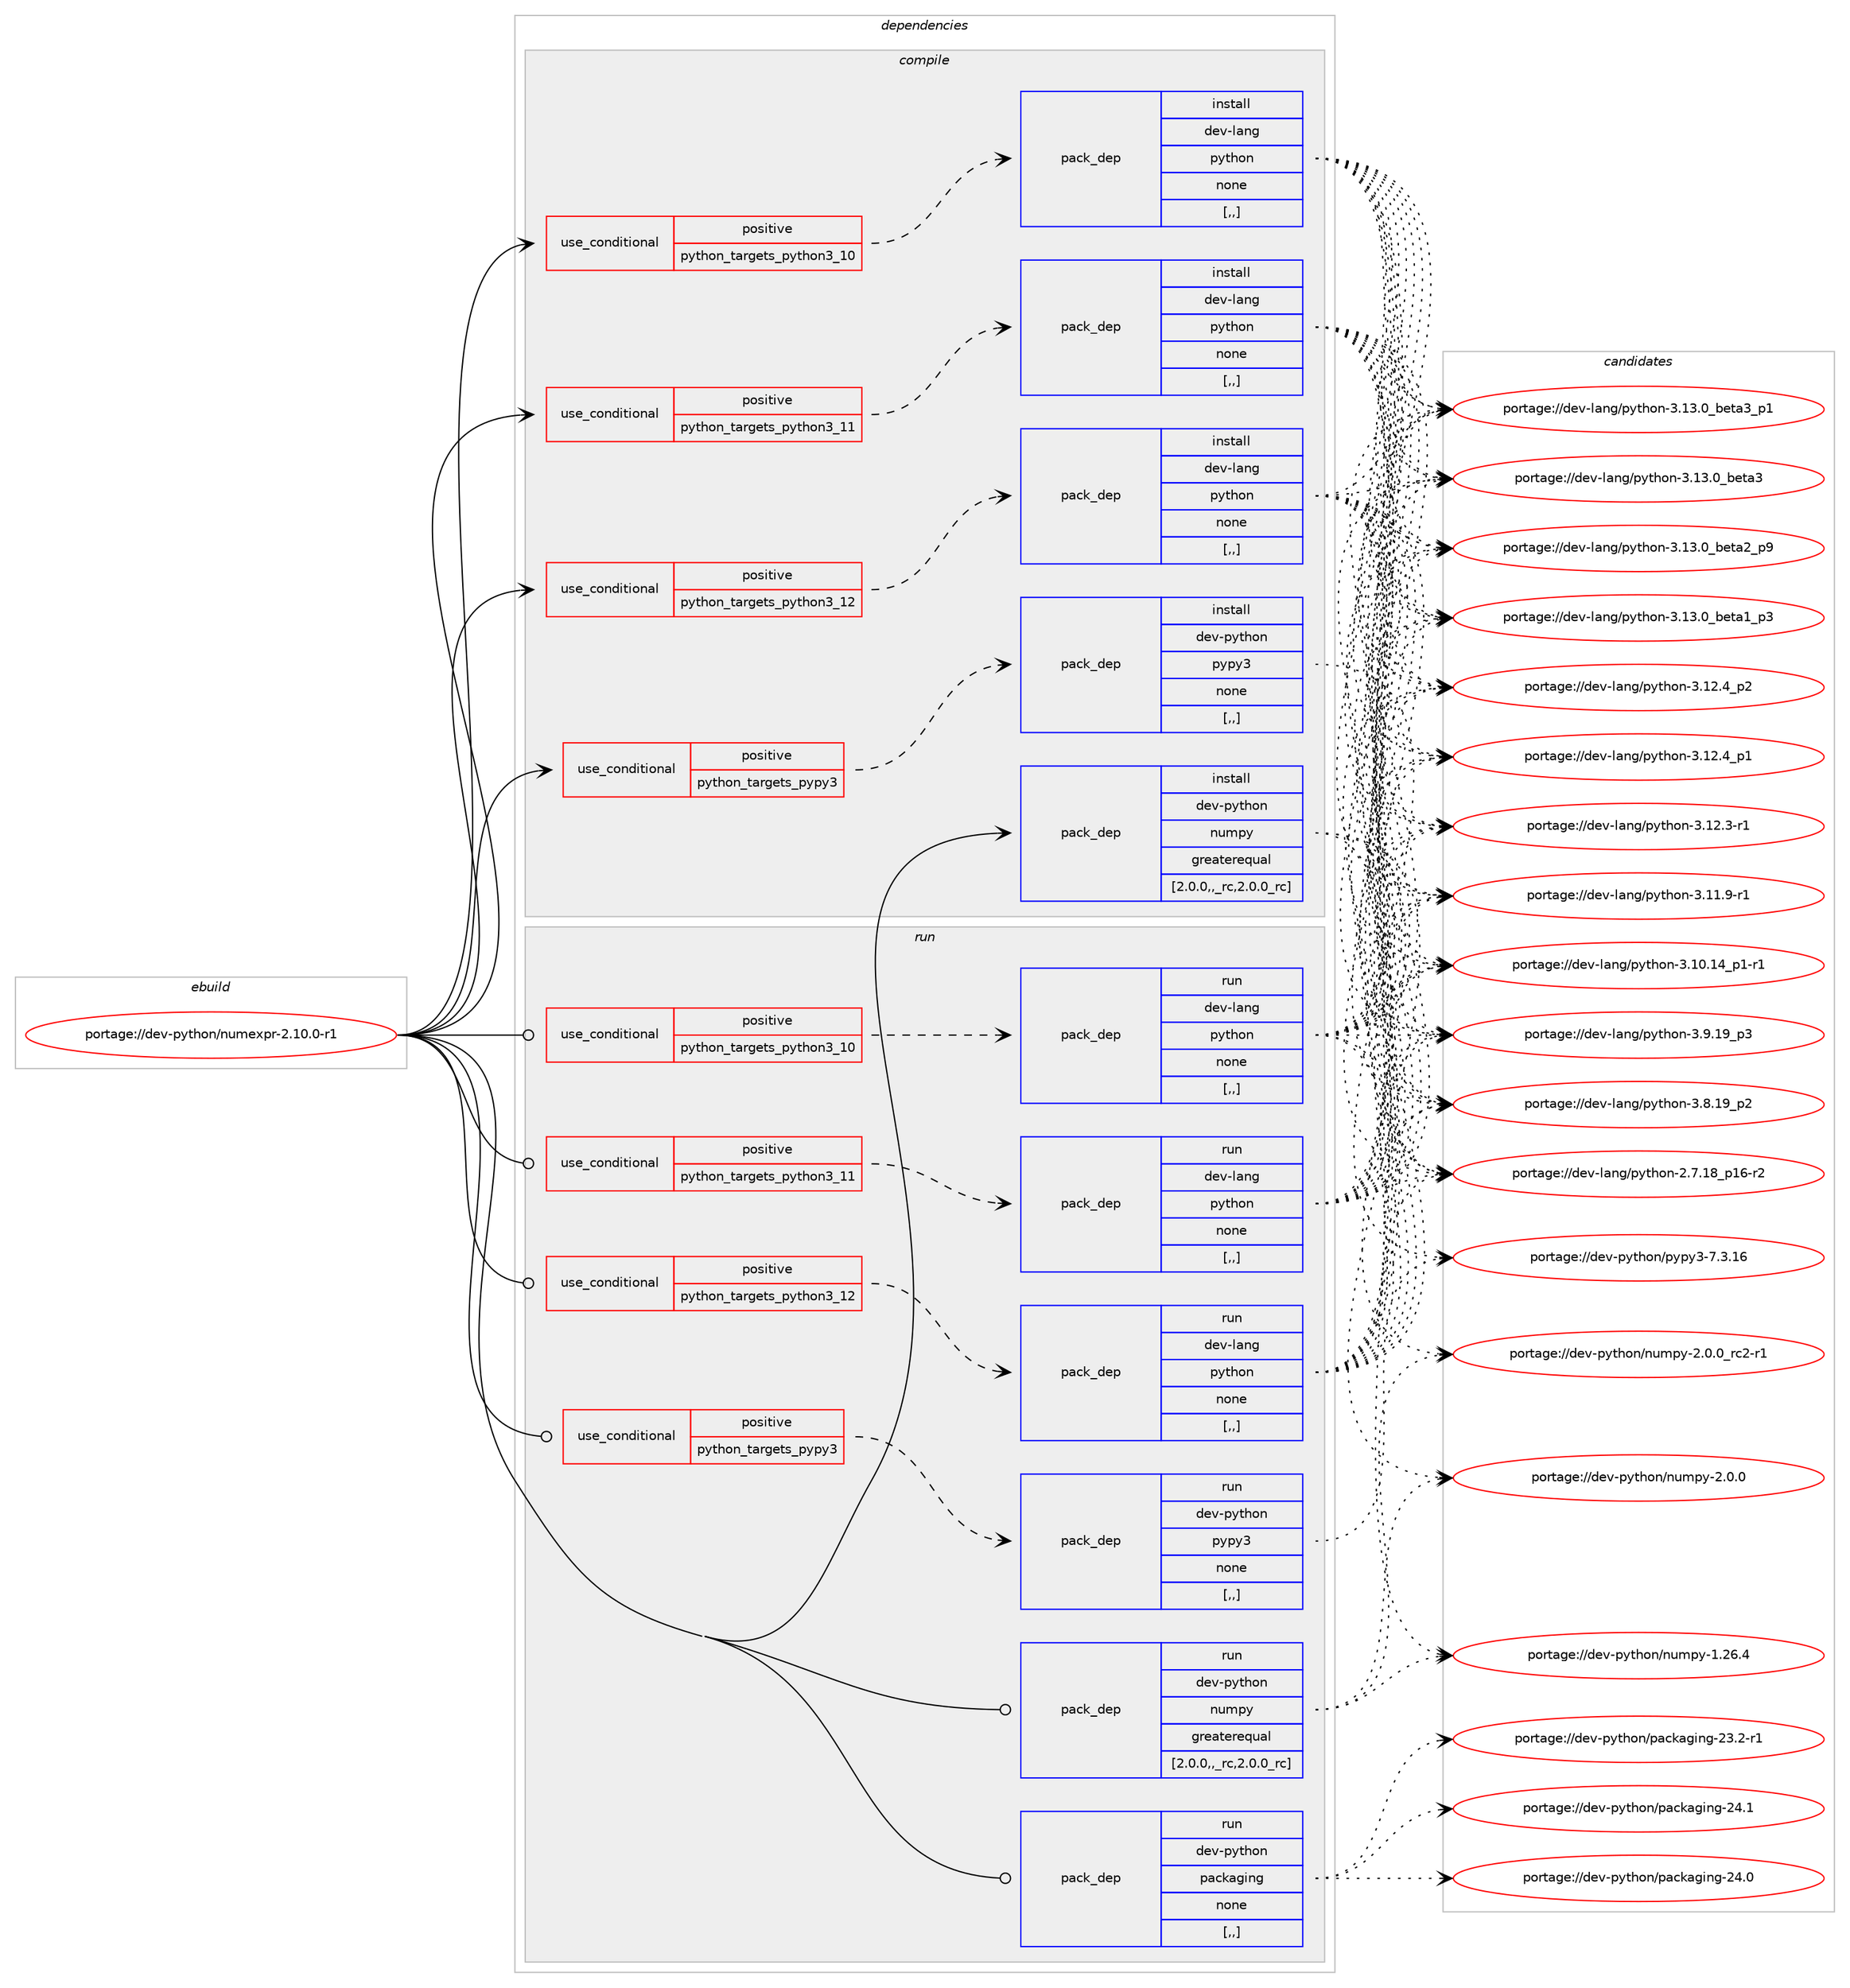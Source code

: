 digraph prolog {

# *************
# Graph options
# *************

newrank=true;
concentrate=true;
compound=true;
graph [rankdir=LR,fontname=Helvetica,fontsize=10,ranksep=1.5];#, ranksep=2.5, nodesep=0.2];
edge  [arrowhead=vee];
node  [fontname=Helvetica,fontsize=10];

# **********
# The ebuild
# **********

subgraph cluster_leftcol {
color=gray;
rank=same;
label=<<i>ebuild</i>>;
id [label="portage://dev-python/numexpr-2.10.0-r1", color=red, width=4, href="../dev-python/numexpr-2.10.0-r1.svg"];
}

# ****************
# The dependencies
# ****************

subgraph cluster_midcol {
color=gray;
label=<<i>dependencies</i>>;
subgraph cluster_compile {
fillcolor="#eeeeee";
style=filled;
label=<<i>compile</i>>;
subgraph cond34968 {
dependency151572 [label=<<TABLE BORDER="0" CELLBORDER="1" CELLSPACING="0" CELLPADDING="4"><TR><TD ROWSPAN="3" CELLPADDING="10">use_conditional</TD></TR><TR><TD>positive</TD></TR><TR><TD>python_targets_pypy3</TD></TR></TABLE>>, shape=none, color=red];
subgraph pack115369 {
dependency151573 [label=<<TABLE BORDER="0" CELLBORDER="1" CELLSPACING="0" CELLPADDING="4" WIDTH="220"><TR><TD ROWSPAN="6" CELLPADDING="30">pack_dep</TD></TR><TR><TD WIDTH="110">install</TD></TR><TR><TD>dev-python</TD></TR><TR><TD>pypy3</TD></TR><TR><TD>none</TD></TR><TR><TD>[,,]</TD></TR></TABLE>>, shape=none, color=blue];
}
dependency151572:e -> dependency151573:w [weight=20,style="dashed",arrowhead="vee"];
}
id:e -> dependency151572:w [weight=20,style="solid",arrowhead="vee"];
subgraph cond34969 {
dependency151574 [label=<<TABLE BORDER="0" CELLBORDER="1" CELLSPACING="0" CELLPADDING="4"><TR><TD ROWSPAN="3" CELLPADDING="10">use_conditional</TD></TR><TR><TD>positive</TD></TR><TR><TD>python_targets_python3_10</TD></TR></TABLE>>, shape=none, color=red];
subgraph pack115370 {
dependency151575 [label=<<TABLE BORDER="0" CELLBORDER="1" CELLSPACING="0" CELLPADDING="4" WIDTH="220"><TR><TD ROWSPAN="6" CELLPADDING="30">pack_dep</TD></TR><TR><TD WIDTH="110">install</TD></TR><TR><TD>dev-lang</TD></TR><TR><TD>python</TD></TR><TR><TD>none</TD></TR><TR><TD>[,,]</TD></TR></TABLE>>, shape=none, color=blue];
}
dependency151574:e -> dependency151575:w [weight=20,style="dashed",arrowhead="vee"];
}
id:e -> dependency151574:w [weight=20,style="solid",arrowhead="vee"];
subgraph cond34970 {
dependency151576 [label=<<TABLE BORDER="0" CELLBORDER="1" CELLSPACING="0" CELLPADDING="4"><TR><TD ROWSPAN="3" CELLPADDING="10">use_conditional</TD></TR><TR><TD>positive</TD></TR><TR><TD>python_targets_python3_11</TD></TR></TABLE>>, shape=none, color=red];
subgraph pack115371 {
dependency151577 [label=<<TABLE BORDER="0" CELLBORDER="1" CELLSPACING="0" CELLPADDING="4" WIDTH="220"><TR><TD ROWSPAN="6" CELLPADDING="30">pack_dep</TD></TR><TR><TD WIDTH="110">install</TD></TR><TR><TD>dev-lang</TD></TR><TR><TD>python</TD></TR><TR><TD>none</TD></TR><TR><TD>[,,]</TD></TR></TABLE>>, shape=none, color=blue];
}
dependency151576:e -> dependency151577:w [weight=20,style="dashed",arrowhead="vee"];
}
id:e -> dependency151576:w [weight=20,style="solid",arrowhead="vee"];
subgraph cond34971 {
dependency151578 [label=<<TABLE BORDER="0" CELLBORDER="1" CELLSPACING="0" CELLPADDING="4"><TR><TD ROWSPAN="3" CELLPADDING="10">use_conditional</TD></TR><TR><TD>positive</TD></TR><TR><TD>python_targets_python3_12</TD></TR></TABLE>>, shape=none, color=red];
subgraph pack115372 {
dependency151579 [label=<<TABLE BORDER="0" CELLBORDER="1" CELLSPACING="0" CELLPADDING="4" WIDTH="220"><TR><TD ROWSPAN="6" CELLPADDING="30">pack_dep</TD></TR><TR><TD WIDTH="110">install</TD></TR><TR><TD>dev-lang</TD></TR><TR><TD>python</TD></TR><TR><TD>none</TD></TR><TR><TD>[,,]</TD></TR></TABLE>>, shape=none, color=blue];
}
dependency151578:e -> dependency151579:w [weight=20,style="dashed",arrowhead="vee"];
}
id:e -> dependency151578:w [weight=20,style="solid",arrowhead="vee"];
subgraph pack115373 {
dependency151580 [label=<<TABLE BORDER="0" CELLBORDER="1" CELLSPACING="0" CELLPADDING="4" WIDTH="220"><TR><TD ROWSPAN="6" CELLPADDING="30">pack_dep</TD></TR><TR><TD WIDTH="110">install</TD></TR><TR><TD>dev-python</TD></TR><TR><TD>numpy</TD></TR><TR><TD>greaterequal</TD></TR><TR><TD>[2.0.0,,_rc,2.0.0_rc]</TD></TR></TABLE>>, shape=none, color=blue];
}
id:e -> dependency151580:w [weight=20,style="solid",arrowhead="vee"];
}
subgraph cluster_compileandrun {
fillcolor="#eeeeee";
style=filled;
label=<<i>compile and run</i>>;
}
subgraph cluster_run {
fillcolor="#eeeeee";
style=filled;
label=<<i>run</i>>;
subgraph cond34972 {
dependency151581 [label=<<TABLE BORDER="0" CELLBORDER="1" CELLSPACING="0" CELLPADDING="4"><TR><TD ROWSPAN="3" CELLPADDING="10">use_conditional</TD></TR><TR><TD>positive</TD></TR><TR><TD>python_targets_pypy3</TD></TR></TABLE>>, shape=none, color=red];
subgraph pack115374 {
dependency151582 [label=<<TABLE BORDER="0" CELLBORDER="1" CELLSPACING="0" CELLPADDING="4" WIDTH="220"><TR><TD ROWSPAN="6" CELLPADDING="30">pack_dep</TD></TR><TR><TD WIDTH="110">run</TD></TR><TR><TD>dev-python</TD></TR><TR><TD>pypy3</TD></TR><TR><TD>none</TD></TR><TR><TD>[,,]</TD></TR></TABLE>>, shape=none, color=blue];
}
dependency151581:e -> dependency151582:w [weight=20,style="dashed",arrowhead="vee"];
}
id:e -> dependency151581:w [weight=20,style="solid",arrowhead="odot"];
subgraph cond34973 {
dependency151583 [label=<<TABLE BORDER="0" CELLBORDER="1" CELLSPACING="0" CELLPADDING="4"><TR><TD ROWSPAN="3" CELLPADDING="10">use_conditional</TD></TR><TR><TD>positive</TD></TR><TR><TD>python_targets_python3_10</TD></TR></TABLE>>, shape=none, color=red];
subgraph pack115375 {
dependency151584 [label=<<TABLE BORDER="0" CELLBORDER="1" CELLSPACING="0" CELLPADDING="4" WIDTH="220"><TR><TD ROWSPAN="6" CELLPADDING="30">pack_dep</TD></TR><TR><TD WIDTH="110">run</TD></TR><TR><TD>dev-lang</TD></TR><TR><TD>python</TD></TR><TR><TD>none</TD></TR><TR><TD>[,,]</TD></TR></TABLE>>, shape=none, color=blue];
}
dependency151583:e -> dependency151584:w [weight=20,style="dashed",arrowhead="vee"];
}
id:e -> dependency151583:w [weight=20,style="solid",arrowhead="odot"];
subgraph cond34974 {
dependency151585 [label=<<TABLE BORDER="0" CELLBORDER="1" CELLSPACING="0" CELLPADDING="4"><TR><TD ROWSPAN="3" CELLPADDING="10">use_conditional</TD></TR><TR><TD>positive</TD></TR><TR><TD>python_targets_python3_11</TD></TR></TABLE>>, shape=none, color=red];
subgraph pack115376 {
dependency151586 [label=<<TABLE BORDER="0" CELLBORDER="1" CELLSPACING="0" CELLPADDING="4" WIDTH="220"><TR><TD ROWSPAN="6" CELLPADDING="30">pack_dep</TD></TR><TR><TD WIDTH="110">run</TD></TR><TR><TD>dev-lang</TD></TR><TR><TD>python</TD></TR><TR><TD>none</TD></TR><TR><TD>[,,]</TD></TR></TABLE>>, shape=none, color=blue];
}
dependency151585:e -> dependency151586:w [weight=20,style="dashed",arrowhead="vee"];
}
id:e -> dependency151585:w [weight=20,style="solid",arrowhead="odot"];
subgraph cond34975 {
dependency151587 [label=<<TABLE BORDER="0" CELLBORDER="1" CELLSPACING="0" CELLPADDING="4"><TR><TD ROWSPAN="3" CELLPADDING="10">use_conditional</TD></TR><TR><TD>positive</TD></TR><TR><TD>python_targets_python3_12</TD></TR></TABLE>>, shape=none, color=red];
subgraph pack115377 {
dependency151588 [label=<<TABLE BORDER="0" CELLBORDER="1" CELLSPACING="0" CELLPADDING="4" WIDTH="220"><TR><TD ROWSPAN="6" CELLPADDING="30">pack_dep</TD></TR><TR><TD WIDTH="110">run</TD></TR><TR><TD>dev-lang</TD></TR><TR><TD>python</TD></TR><TR><TD>none</TD></TR><TR><TD>[,,]</TD></TR></TABLE>>, shape=none, color=blue];
}
dependency151587:e -> dependency151588:w [weight=20,style="dashed",arrowhead="vee"];
}
id:e -> dependency151587:w [weight=20,style="solid",arrowhead="odot"];
subgraph pack115378 {
dependency151589 [label=<<TABLE BORDER="0" CELLBORDER="1" CELLSPACING="0" CELLPADDING="4" WIDTH="220"><TR><TD ROWSPAN="6" CELLPADDING="30">pack_dep</TD></TR><TR><TD WIDTH="110">run</TD></TR><TR><TD>dev-python</TD></TR><TR><TD>numpy</TD></TR><TR><TD>greaterequal</TD></TR><TR><TD>[2.0.0,,_rc,2.0.0_rc]</TD></TR></TABLE>>, shape=none, color=blue];
}
id:e -> dependency151589:w [weight=20,style="solid",arrowhead="odot"];
subgraph pack115379 {
dependency151590 [label=<<TABLE BORDER="0" CELLBORDER="1" CELLSPACING="0" CELLPADDING="4" WIDTH="220"><TR><TD ROWSPAN="6" CELLPADDING="30">pack_dep</TD></TR><TR><TD WIDTH="110">run</TD></TR><TR><TD>dev-python</TD></TR><TR><TD>packaging</TD></TR><TR><TD>none</TD></TR><TR><TD>[,,]</TD></TR></TABLE>>, shape=none, color=blue];
}
id:e -> dependency151590:w [weight=20,style="solid",arrowhead="odot"];
}
}

# **************
# The candidates
# **************

subgraph cluster_choices {
rank=same;
color=gray;
label=<<i>candidates</i>>;

subgraph choice115369 {
color=black;
nodesep=1;
choice10010111845112121116104111110471121211121215145554651464954 [label="portage://dev-python/pypy3-7.3.16", color=red, width=4,href="../dev-python/pypy3-7.3.16.svg"];
dependency151573:e -> choice10010111845112121116104111110471121211121215145554651464954:w [style=dotted,weight="100"];
}
subgraph choice115370 {
color=black;
nodesep=1;
choice10010111845108971101034711212111610411111045514649514648959810111697519511249 [label="portage://dev-lang/python-3.13.0_beta3_p1", color=red, width=4,href="../dev-lang/python-3.13.0_beta3_p1.svg"];
choice1001011184510897110103471121211161041111104551464951464895981011169751 [label="portage://dev-lang/python-3.13.0_beta3", color=red, width=4,href="../dev-lang/python-3.13.0_beta3.svg"];
choice10010111845108971101034711212111610411111045514649514648959810111697509511257 [label="portage://dev-lang/python-3.13.0_beta2_p9", color=red, width=4,href="../dev-lang/python-3.13.0_beta2_p9.svg"];
choice10010111845108971101034711212111610411111045514649514648959810111697499511251 [label="portage://dev-lang/python-3.13.0_beta1_p3", color=red, width=4,href="../dev-lang/python-3.13.0_beta1_p3.svg"];
choice100101118451089711010347112121116104111110455146495046529511250 [label="portage://dev-lang/python-3.12.4_p2", color=red, width=4,href="../dev-lang/python-3.12.4_p2.svg"];
choice100101118451089711010347112121116104111110455146495046529511249 [label="portage://dev-lang/python-3.12.4_p1", color=red, width=4,href="../dev-lang/python-3.12.4_p1.svg"];
choice100101118451089711010347112121116104111110455146495046514511449 [label="portage://dev-lang/python-3.12.3-r1", color=red, width=4,href="../dev-lang/python-3.12.3-r1.svg"];
choice100101118451089711010347112121116104111110455146494946574511449 [label="portage://dev-lang/python-3.11.9-r1", color=red, width=4,href="../dev-lang/python-3.11.9-r1.svg"];
choice100101118451089711010347112121116104111110455146494846495295112494511449 [label="portage://dev-lang/python-3.10.14_p1-r1", color=red, width=4,href="../dev-lang/python-3.10.14_p1-r1.svg"];
choice100101118451089711010347112121116104111110455146574649579511251 [label="portage://dev-lang/python-3.9.19_p3", color=red, width=4,href="../dev-lang/python-3.9.19_p3.svg"];
choice100101118451089711010347112121116104111110455146564649579511250 [label="portage://dev-lang/python-3.8.19_p2", color=red, width=4,href="../dev-lang/python-3.8.19_p2.svg"];
choice100101118451089711010347112121116104111110455046554649569511249544511450 [label="portage://dev-lang/python-2.7.18_p16-r2", color=red, width=4,href="../dev-lang/python-2.7.18_p16-r2.svg"];
dependency151575:e -> choice10010111845108971101034711212111610411111045514649514648959810111697519511249:w [style=dotted,weight="100"];
dependency151575:e -> choice1001011184510897110103471121211161041111104551464951464895981011169751:w [style=dotted,weight="100"];
dependency151575:e -> choice10010111845108971101034711212111610411111045514649514648959810111697509511257:w [style=dotted,weight="100"];
dependency151575:e -> choice10010111845108971101034711212111610411111045514649514648959810111697499511251:w [style=dotted,weight="100"];
dependency151575:e -> choice100101118451089711010347112121116104111110455146495046529511250:w [style=dotted,weight="100"];
dependency151575:e -> choice100101118451089711010347112121116104111110455146495046529511249:w [style=dotted,weight="100"];
dependency151575:e -> choice100101118451089711010347112121116104111110455146495046514511449:w [style=dotted,weight="100"];
dependency151575:e -> choice100101118451089711010347112121116104111110455146494946574511449:w [style=dotted,weight="100"];
dependency151575:e -> choice100101118451089711010347112121116104111110455146494846495295112494511449:w [style=dotted,weight="100"];
dependency151575:e -> choice100101118451089711010347112121116104111110455146574649579511251:w [style=dotted,weight="100"];
dependency151575:e -> choice100101118451089711010347112121116104111110455146564649579511250:w [style=dotted,weight="100"];
dependency151575:e -> choice100101118451089711010347112121116104111110455046554649569511249544511450:w [style=dotted,weight="100"];
}
subgraph choice115371 {
color=black;
nodesep=1;
choice10010111845108971101034711212111610411111045514649514648959810111697519511249 [label="portage://dev-lang/python-3.13.0_beta3_p1", color=red, width=4,href="../dev-lang/python-3.13.0_beta3_p1.svg"];
choice1001011184510897110103471121211161041111104551464951464895981011169751 [label="portage://dev-lang/python-3.13.0_beta3", color=red, width=4,href="../dev-lang/python-3.13.0_beta3.svg"];
choice10010111845108971101034711212111610411111045514649514648959810111697509511257 [label="portage://dev-lang/python-3.13.0_beta2_p9", color=red, width=4,href="../dev-lang/python-3.13.0_beta2_p9.svg"];
choice10010111845108971101034711212111610411111045514649514648959810111697499511251 [label="portage://dev-lang/python-3.13.0_beta1_p3", color=red, width=4,href="../dev-lang/python-3.13.0_beta1_p3.svg"];
choice100101118451089711010347112121116104111110455146495046529511250 [label="portage://dev-lang/python-3.12.4_p2", color=red, width=4,href="../dev-lang/python-3.12.4_p2.svg"];
choice100101118451089711010347112121116104111110455146495046529511249 [label="portage://dev-lang/python-3.12.4_p1", color=red, width=4,href="../dev-lang/python-3.12.4_p1.svg"];
choice100101118451089711010347112121116104111110455146495046514511449 [label="portage://dev-lang/python-3.12.3-r1", color=red, width=4,href="../dev-lang/python-3.12.3-r1.svg"];
choice100101118451089711010347112121116104111110455146494946574511449 [label="portage://dev-lang/python-3.11.9-r1", color=red, width=4,href="../dev-lang/python-3.11.9-r1.svg"];
choice100101118451089711010347112121116104111110455146494846495295112494511449 [label="portage://dev-lang/python-3.10.14_p1-r1", color=red, width=4,href="../dev-lang/python-3.10.14_p1-r1.svg"];
choice100101118451089711010347112121116104111110455146574649579511251 [label="portage://dev-lang/python-3.9.19_p3", color=red, width=4,href="../dev-lang/python-3.9.19_p3.svg"];
choice100101118451089711010347112121116104111110455146564649579511250 [label="portage://dev-lang/python-3.8.19_p2", color=red, width=4,href="../dev-lang/python-3.8.19_p2.svg"];
choice100101118451089711010347112121116104111110455046554649569511249544511450 [label="portage://dev-lang/python-2.7.18_p16-r2", color=red, width=4,href="../dev-lang/python-2.7.18_p16-r2.svg"];
dependency151577:e -> choice10010111845108971101034711212111610411111045514649514648959810111697519511249:w [style=dotted,weight="100"];
dependency151577:e -> choice1001011184510897110103471121211161041111104551464951464895981011169751:w [style=dotted,weight="100"];
dependency151577:e -> choice10010111845108971101034711212111610411111045514649514648959810111697509511257:w [style=dotted,weight="100"];
dependency151577:e -> choice10010111845108971101034711212111610411111045514649514648959810111697499511251:w [style=dotted,weight="100"];
dependency151577:e -> choice100101118451089711010347112121116104111110455146495046529511250:w [style=dotted,weight="100"];
dependency151577:e -> choice100101118451089711010347112121116104111110455146495046529511249:w [style=dotted,weight="100"];
dependency151577:e -> choice100101118451089711010347112121116104111110455146495046514511449:w [style=dotted,weight="100"];
dependency151577:e -> choice100101118451089711010347112121116104111110455146494946574511449:w [style=dotted,weight="100"];
dependency151577:e -> choice100101118451089711010347112121116104111110455146494846495295112494511449:w [style=dotted,weight="100"];
dependency151577:e -> choice100101118451089711010347112121116104111110455146574649579511251:w [style=dotted,weight="100"];
dependency151577:e -> choice100101118451089711010347112121116104111110455146564649579511250:w [style=dotted,weight="100"];
dependency151577:e -> choice100101118451089711010347112121116104111110455046554649569511249544511450:w [style=dotted,weight="100"];
}
subgraph choice115372 {
color=black;
nodesep=1;
choice10010111845108971101034711212111610411111045514649514648959810111697519511249 [label="portage://dev-lang/python-3.13.0_beta3_p1", color=red, width=4,href="../dev-lang/python-3.13.0_beta3_p1.svg"];
choice1001011184510897110103471121211161041111104551464951464895981011169751 [label="portage://dev-lang/python-3.13.0_beta3", color=red, width=4,href="../dev-lang/python-3.13.0_beta3.svg"];
choice10010111845108971101034711212111610411111045514649514648959810111697509511257 [label="portage://dev-lang/python-3.13.0_beta2_p9", color=red, width=4,href="../dev-lang/python-3.13.0_beta2_p9.svg"];
choice10010111845108971101034711212111610411111045514649514648959810111697499511251 [label="portage://dev-lang/python-3.13.0_beta1_p3", color=red, width=4,href="../dev-lang/python-3.13.0_beta1_p3.svg"];
choice100101118451089711010347112121116104111110455146495046529511250 [label="portage://dev-lang/python-3.12.4_p2", color=red, width=4,href="../dev-lang/python-3.12.4_p2.svg"];
choice100101118451089711010347112121116104111110455146495046529511249 [label="portage://dev-lang/python-3.12.4_p1", color=red, width=4,href="../dev-lang/python-3.12.4_p1.svg"];
choice100101118451089711010347112121116104111110455146495046514511449 [label="portage://dev-lang/python-3.12.3-r1", color=red, width=4,href="../dev-lang/python-3.12.3-r1.svg"];
choice100101118451089711010347112121116104111110455146494946574511449 [label="portage://dev-lang/python-3.11.9-r1", color=red, width=4,href="../dev-lang/python-3.11.9-r1.svg"];
choice100101118451089711010347112121116104111110455146494846495295112494511449 [label="portage://dev-lang/python-3.10.14_p1-r1", color=red, width=4,href="../dev-lang/python-3.10.14_p1-r1.svg"];
choice100101118451089711010347112121116104111110455146574649579511251 [label="portage://dev-lang/python-3.9.19_p3", color=red, width=4,href="../dev-lang/python-3.9.19_p3.svg"];
choice100101118451089711010347112121116104111110455146564649579511250 [label="portage://dev-lang/python-3.8.19_p2", color=red, width=4,href="../dev-lang/python-3.8.19_p2.svg"];
choice100101118451089711010347112121116104111110455046554649569511249544511450 [label="portage://dev-lang/python-2.7.18_p16-r2", color=red, width=4,href="../dev-lang/python-2.7.18_p16-r2.svg"];
dependency151579:e -> choice10010111845108971101034711212111610411111045514649514648959810111697519511249:w [style=dotted,weight="100"];
dependency151579:e -> choice1001011184510897110103471121211161041111104551464951464895981011169751:w [style=dotted,weight="100"];
dependency151579:e -> choice10010111845108971101034711212111610411111045514649514648959810111697509511257:w [style=dotted,weight="100"];
dependency151579:e -> choice10010111845108971101034711212111610411111045514649514648959810111697499511251:w [style=dotted,weight="100"];
dependency151579:e -> choice100101118451089711010347112121116104111110455146495046529511250:w [style=dotted,weight="100"];
dependency151579:e -> choice100101118451089711010347112121116104111110455146495046529511249:w [style=dotted,weight="100"];
dependency151579:e -> choice100101118451089711010347112121116104111110455146495046514511449:w [style=dotted,weight="100"];
dependency151579:e -> choice100101118451089711010347112121116104111110455146494946574511449:w [style=dotted,weight="100"];
dependency151579:e -> choice100101118451089711010347112121116104111110455146494846495295112494511449:w [style=dotted,weight="100"];
dependency151579:e -> choice100101118451089711010347112121116104111110455146574649579511251:w [style=dotted,weight="100"];
dependency151579:e -> choice100101118451089711010347112121116104111110455146564649579511250:w [style=dotted,weight="100"];
dependency151579:e -> choice100101118451089711010347112121116104111110455046554649569511249544511450:w [style=dotted,weight="100"];
}
subgraph choice115373 {
color=black;
nodesep=1;
choice10010111845112121116104111110471101171091121214550464846489511499504511449 [label="portage://dev-python/numpy-2.0.0_rc2-r1", color=red, width=4,href="../dev-python/numpy-2.0.0_rc2-r1.svg"];
choice1001011184511212111610411111047110117109112121455046484648 [label="portage://dev-python/numpy-2.0.0", color=red, width=4,href="../dev-python/numpy-2.0.0.svg"];
choice100101118451121211161041111104711011710911212145494650544652 [label="portage://dev-python/numpy-1.26.4", color=red, width=4,href="../dev-python/numpy-1.26.4.svg"];
dependency151580:e -> choice10010111845112121116104111110471101171091121214550464846489511499504511449:w [style=dotted,weight="100"];
dependency151580:e -> choice1001011184511212111610411111047110117109112121455046484648:w [style=dotted,weight="100"];
dependency151580:e -> choice100101118451121211161041111104711011710911212145494650544652:w [style=dotted,weight="100"];
}
subgraph choice115374 {
color=black;
nodesep=1;
choice10010111845112121116104111110471121211121215145554651464954 [label="portage://dev-python/pypy3-7.3.16", color=red, width=4,href="../dev-python/pypy3-7.3.16.svg"];
dependency151582:e -> choice10010111845112121116104111110471121211121215145554651464954:w [style=dotted,weight="100"];
}
subgraph choice115375 {
color=black;
nodesep=1;
choice10010111845108971101034711212111610411111045514649514648959810111697519511249 [label="portage://dev-lang/python-3.13.0_beta3_p1", color=red, width=4,href="../dev-lang/python-3.13.0_beta3_p1.svg"];
choice1001011184510897110103471121211161041111104551464951464895981011169751 [label="portage://dev-lang/python-3.13.0_beta3", color=red, width=4,href="../dev-lang/python-3.13.0_beta3.svg"];
choice10010111845108971101034711212111610411111045514649514648959810111697509511257 [label="portage://dev-lang/python-3.13.0_beta2_p9", color=red, width=4,href="../dev-lang/python-3.13.0_beta2_p9.svg"];
choice10010111845108971101034711212111610411111045514649514648959810111697499511251 [label="portage://dev-lang/python-3.13.0_beta1_p3", color=red, width=4,href="../dev-lang/python-3.13.0_beta1_p3.svg"];
choice100101118451089711010347112121116104111110455146495046529511250 [label="portage://dev-lang/python-3.12.4_p2", color=red, width=4,href="../dev-lang/python-3.12.4_p2.svg"];
choice100101118451089711010347112121116104111110455146495046529511249 [label="portage://dev-lang/python-3.12.4_p1", color=red, width=4,href="../dev-lang/python-3.12.4_p1.svg"];
choice100101118451089711010347112121116104111110455146495046514511449 [label="portage://dev-lang/python-3.12.3-r1", color=red, width=4,href="../dev-lang/python-3.12.3-r1.svg"];
choice100101118451089711010347112121116104111110455146494946574511449 [label="portage://dev-lang/python-3.11.9-r1", color=red, width=4,href="../dev-lang/python-3.11.9-r1.svg"];
choice100101118451089711010347112121116104111110455146494846495295112494511449 [label="portage://dev-lang/python-3.10.14_p1-r1", color=red, width=4,href="../dev-lang/python-3.10.14_p1-r1.svg"];
choice100101118451089711010347112121116104111110455146574649579511251 [label="portage://dev-lang/python-3.9.19_p3", color=red, width=4,href="../dev-lang/python-3.9.19_p3.svg"];
choice100101118451089711010347112121116104111110455146564649579511250 [label="portage://dev-lang/python-3.8.19_p2", color=red, width=4,href="../dev-lang/python-3.8.19_p2.svg"];
choice100101118451089711010347112121116104111110455046554649569511249544511450 [label="portage://dev-lang/python-2.7.18_p16-r2", color=red, width=4,href="../dev-lang/python-2.7.18_p16-r2.svg"];
dependency151584:e -> choice10010111845108971101034711212111610411111045514649514648959810111697519511249:w [style=dotted,weight="100"];
dependency151584:e -> choice1001011184510897110103471121211161041111104551464951464895981011169751:w [style=dotted,weight="100"];
dependency151584:e -> choice10010111845108971101034711212111610411111045514649514648959810111697509511257:w [style=dotted,weight="100"];
dependency151584:e -> choice10010111845108971101034711212111610411111045514649514648959810111697499511251:w [style=dotted,weight="100"];
dependency151584:e -> choice100101118451089711010347112121116104111110455146495046529511250:w [style=dotted,weight="100"];
dependency151584:e -> choice100101118451089711010347112121116104111110455146495046529511249:w [style=dotted,weight="100"];
dependency151584:e -> choice100101118451089711010347112121116104111110455146495046514511449:w [style=dotted,weight="100"];
dependency151584:e -> choice100101118451089711010347112121116104111110455146494946574511449:w [style=dotted,weight="100"];
dependency151584:e -> choice100101118451089711010347112121116104111110455146494846495295112494511449:w [style=dotted,weight="100"];
dependency151584:e -> choice100101118451089711010347112121116104111110455146574649579511251:w [style=dotted,weight="100"];
dependency151584:e -> choice100101118451089711010347112121116104111110455146564649579511250:w [style=dotted,weight="100"];
dependency151584:e -> choice100101118451089711010347112121116104111110455046554649569511249544511450:w [style=dotted,weight="100"];
}
subgraph choice115376 {
color=black;
nodesep=1;
choice10010111845108971101034711212111610411111045514649514648959810111697519511249 [label="portage://dev-lang/python-3.13.0_beta3_p1", color=red, width=4,href="../dev-lang/python-3.13.0_beta3_p1.svg"];
choice1001011184510897110103471121211161041111104551464951464895981011169751 [label="portage://dev-lang/python-3.13.0_beta3", color=red, width=4,href="../dev-lang/python-3.13.0_beta3.svg"];
choice10010111845108971101034711212111610411111045514649514648959810111697509511257 [label="portage://dev-lang/python-3.13.0_beta2_p9", color=red, width=4,href="../dev-lang/python-3.13.0_beta2_p9.svg"];
choice10010111845108971101034711212111610411111045514649514648959810111697499511251 [label="portage://dev-lang/python-3.13.0_beta1_p3", color=red, width=4,href="../dev-lang/python-3.13.0_beta1_p3.svg"];
choice100101118451089711010347112121116104111110455146495046529511250 [label="portage://dev-lang/python-3.12.4_p2", color=red, width=4,href="../dev-lang/python-3.12.4_p2.svg"];
choice100101118451089711010347112121116104111110455146495046529511249 [label="portage://dev-lang/python-3.12.4_p1", color=red, width=4,href="../dev-lang/python-3.12.4_p1.svg"];
choice100101118451089711010347112121116104111110455146495046514511449 [label="portage://dev-lang/python-3.12.3-r1", color=red, width=4,href="../dev-lang/python-3.12.3-r1.svg"];
choice100101118451089711010347112121116104111110455146494946574511449 [label="portage://dev-lang/python-3.11.9-r1", color=red, width=4,href="../dev-lang/python-3.11.9-r1.svg"];
choice100101118451089711010347112121116104111110455146494846495295112494511449 [label="portage://dev-lang/python-3.10.14_p1-r1", color=red, width=4,href="../dev-lang/python-3.10.14_p1-r1.svg"];
choice100101118451089711010347112121116104111110455146574649579511251 [label="portage://dev-lang/python-3.9.19_p3", color=red, width=4,href="../dev-lang/python-3.9.19_p3.svg"];
choice100101118451089711010347112121116104111110455146564649579511250 [label="portage://dev-lang/python-3.8.19_p2", color=red, width=4,href="../dev-lang/python-3.8.19_p2.svg"];
choice100101118451089711010347112121116104111110455046554649569511249544511450 [label="portage://dev-lang/python-2.7.18_p16-r2", color=red, width=4,href="../dev-lang/python-2.7.18_p16-r2.svg"];
dependency151586:e -> choice10010111845108971101034711212111610411111045514649514648959810111697519511249:w [style=dotted,weight="100"];
dependency151586:e -> choice1001011184510897110103471121211161041111104551464951464895981011169751:w [style=dotted,weight="100"];
dependency151586:e -> choice10010111845108971101034711212111610411111045514649514648959810111697509511257:w [style=dotted,weight="100"];
dependency151586:e -> choice10010111845108971101034711212111610411111045514649514648959810111697499511251:w [style=dotted,weight="100"];
dependency151586:e -> choice100101118451089711010347112121116104111110455146495046529511250:w [style=dotted,weight="100"];
dependency151586:e -> choice100101118451089711010347112121116104111110455146495046529511249:w [style=dotted,weight="100"];
dependency151586:e -> choice100101118451089711010347112121116104111110455146495046514511449:w [style=dotted,weight="100"];
dependency151586:e -> choice100101118451089711010347112121116104111110455146494946574511449:w [style=dotted,weight="100"];
dependency151586:e -> choice100101118451089711010347112121116104111110455146494846495295112494511449:w [style=dotted,weight="100"];
dependency151586:e -> choice100101118451089711010347112121116104111110455146574649579511251:w [style=dotted,weight="100"];
dependency151586:e -> choice100101118451089711010347112121116104111110455146564649579511250:w [style=dotted,weight="100"];
dependency151586:e -> choice100101118451089711010347112121116104111110455046554649569511249544511450:w [style=dotted,weight="100"];
}
subgraph choice115377 {
color=black;
nodesep=1;
choice10010111845108971101034711212111610411111045514649514648959810111697519511249 [label="portage://dev-lang/python-3.13.0_beta3_p1", color=red, width=4,href="../dev-lang/python-3.13.0_beta3_p1.svg"];
choice1001011184510897110103471121211161041111104551464951464895981011169751 [label="portage://dev-lang/python-3.13.0_beta3", color=red, width=4,href="../dev-lang/python-3.13.0_beta3.svg"];
choice10010111845108971101034711212111610411111045514649514648959810111697509511257 [label="portage://dev-lang/python-3.13.0_beta2_p9", color=red, width=4,href="../dev-lang/python-3.13.0_beta2_p9.svg"];
choice10010111845108971101034711212111610411111045514649514648959810111697499511251 [label="portage://dev-lang/python-3.13.0_beta1_p3", color=red, width=4,href="../dev-lang/python-3.13.0_beta1_p3.svg"];
choice100101118451089711010347112121116104111110455146495046529511250 [label="portage://dev-lang/python-3.12.4_p2", color=red, width=4,href="../dev-lang/python-3.12.4_p2.svg"];
choice100101118451089711010347112121116104111110455146495046529511249 [label="portage://dev-lang/python-3.12.4_p1", color=red, width=4,href="../dev-lang/python-3.12.4_p1.svg"];
choice100101118451089711010347112121116104111110455146495046514511449 [label="portage://dev-lang/python-3.12.3-r1", color=red, width=4,href="../dev-lang/python-3.12.3-r1.svg"];
choice100101118451089711010347112121116104111110455146494946574511449 [label="portage://dev-lang/python-3.11.9-r1", color=red, width=4,href="../dev-lang/python-3.11.9-r1.svg"];
choice100101118451089711010347112121116104111110455146494846495295112494511449 [label="portage://dev-lang/python-3.10.14_p1-r1", color=red, width=4,href="../dev-lang/python-3.10.14_p1-r1.svg"];
choice100101118451089711010347112121116104111110455146574649579511251 [label="portage://dev-lang/python-3.9.19_p3", color=red, width=4,href="../dev-lang/python-3.9.19_p3.svg"];
choice100101118451089711010347112121116104111110455146564649579511250 [label="portage://dev-lang/python-3.8.19_p2", color=red, width=4,href="../dev-lang/python-3.8.19_p2.svg"];
choice100101118451089711010347112121116104111110455046554649569511249544511450 [label="portage://dev-lang/python-2.7.18_p16-r2", color=red, width=4,href="../dev-lang/python-2.7.18_p16-r2.svg"];
dependency151588:e -> choice10010111845108971101034711212111610411111045514649514648959810111697519511249:w [style=dotted,weight="100"];
dependency151588:e -> choice1001011184510897110103471121211161041111104551464951464895981011169751:w [style=dotted,weight="100"];
dependency151588:e -> choice10010111845108971101034711212111610411111045514649514648959810111697509511257:w [style=dotted,weight="100"];
dependency151588:e -> choice10010111845108971101034711212111610411111045514649514648959810111697499511251:w [style=dotted,weight="100"];
dependency151588:e -> choice100101118451089711010347112121116104111110455146495046529511250:w [style=dotted,weight="100"];
dependency151588:e -> choice100101118451089711010347112121116104111110455146495046529511249:w [style=dotted,weight="100"];
dependency151588:e -> choice100101118451089711010347112121116104111110455146495046514511449:w [style=dotted,weight="100"];
dependency151588:e -> choice100101118451089711010347112121116104111110455146494946574511449:w [style=dotted,weight="100"];
dependency151588:e -> choice100101118451089711010347112121116104111110455146494846495295112494511449:w [style=dotted,weight="100"];
dependency151588:e -> choice100101118451089711010347112121116104111110455146574649579511251:w [style=dotted,weight="100"];
dependency151588:e -> choice100101118451089711010347112121116104111110455146564649579511250:w [style=dotted,weight="100"];
dependency151588:e -> choice100101118451089711010347112121116104111110455046554649569511249544511450:w [style=dotted,weight="100"];
}
subgraph choice115378 {
color=black;
nodesep=1;
choice10010111845112121116104111110471101171091121214550464846489511499504511449 [label="portage://dev-python/numpy-2.0.0_rc2-r1", color=red, width=4,href="../dev-python/numpy-2.0.0_rc2-r1.svg"];
choice1001011184511212111610411111047110117109112121455046484648 [label="portage://dev-python/numpy-2.0.0", color=red, width=4,href="../dev-python/numpy-2.0.0.svg"];
choice100101118451121211161041111104711011710911212145494650544652 [label="portage://dev-python/numpy-1.26.4", color=red, width=4,href="../dev-python/numpy-1.26.4.svg"];
dependency151589:e -> choice10010111845112121116104111110471101171091121214550464846489511499504511449:w [style=dotted,weight="100"];
dependency151589:e -> choice1001011184511212111610411111047110117109112121455046484648:w [style=dotted,weight="100"];
dependency151589:e -> choice100101118451121211161041111104711011710911212145494650544652:w [style=dotted,weight="100"];
}
subgraph choice115379 {
color=black;
nodesep=1;
choice10010111845112121116104111110471129799107971031051101034550524649 [label="portage://dev-python/packaging-24.1", color=red, width=4,href="../dev-python/packaging-24.1.svg"];
choice10010111845112121116104111110471129799107971031051101034550524648 [label="portage://dev-python/packaging-24.0", color=red, width=4,href="../dev-python/packaging-24.0.svg"];
choice100101118451121211161041111104711297991079710310511010345505146504511449 [label="portage://dev-python/packaging-23.2-r1", color=red, width=4,href="../dev-python/packaging-23.2-r1.svg"];
dependency151590:e -> choice10010111845112121116104111110471129799107971031051101034550524649:w [style=dotted,weight="100"];
dependency151590:e -> choice10010111845112121116104111110471129799107971031051101034550524648:w [style=dotted,weight="100"];
dependency151590:e -> choice100101118451121211161041111104711297991079710310511010345505146504511449:w [style=dotted,weight="100"];
}
}

}

